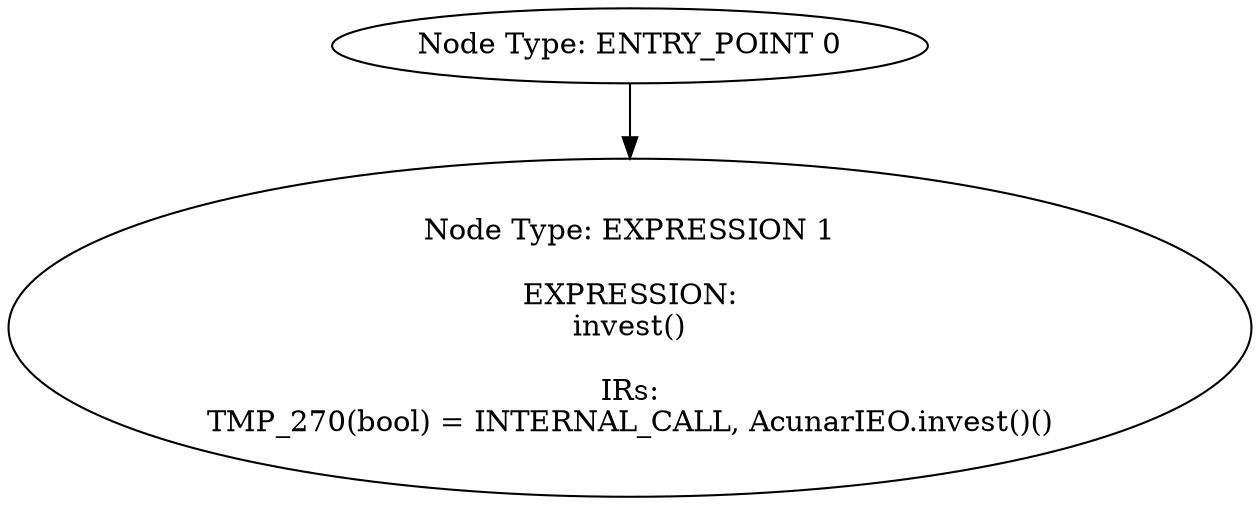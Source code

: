 digraph{
0[label="Node Type: ENTRY_POINT 0
"];
0->1;
1[label="Node Type: EXPRESSION 1

EXPRESSION:
invest()

IRs:
TMP_270(bool) = INTERNAL_CALL, AcunarIEO.invest()()"];
}
